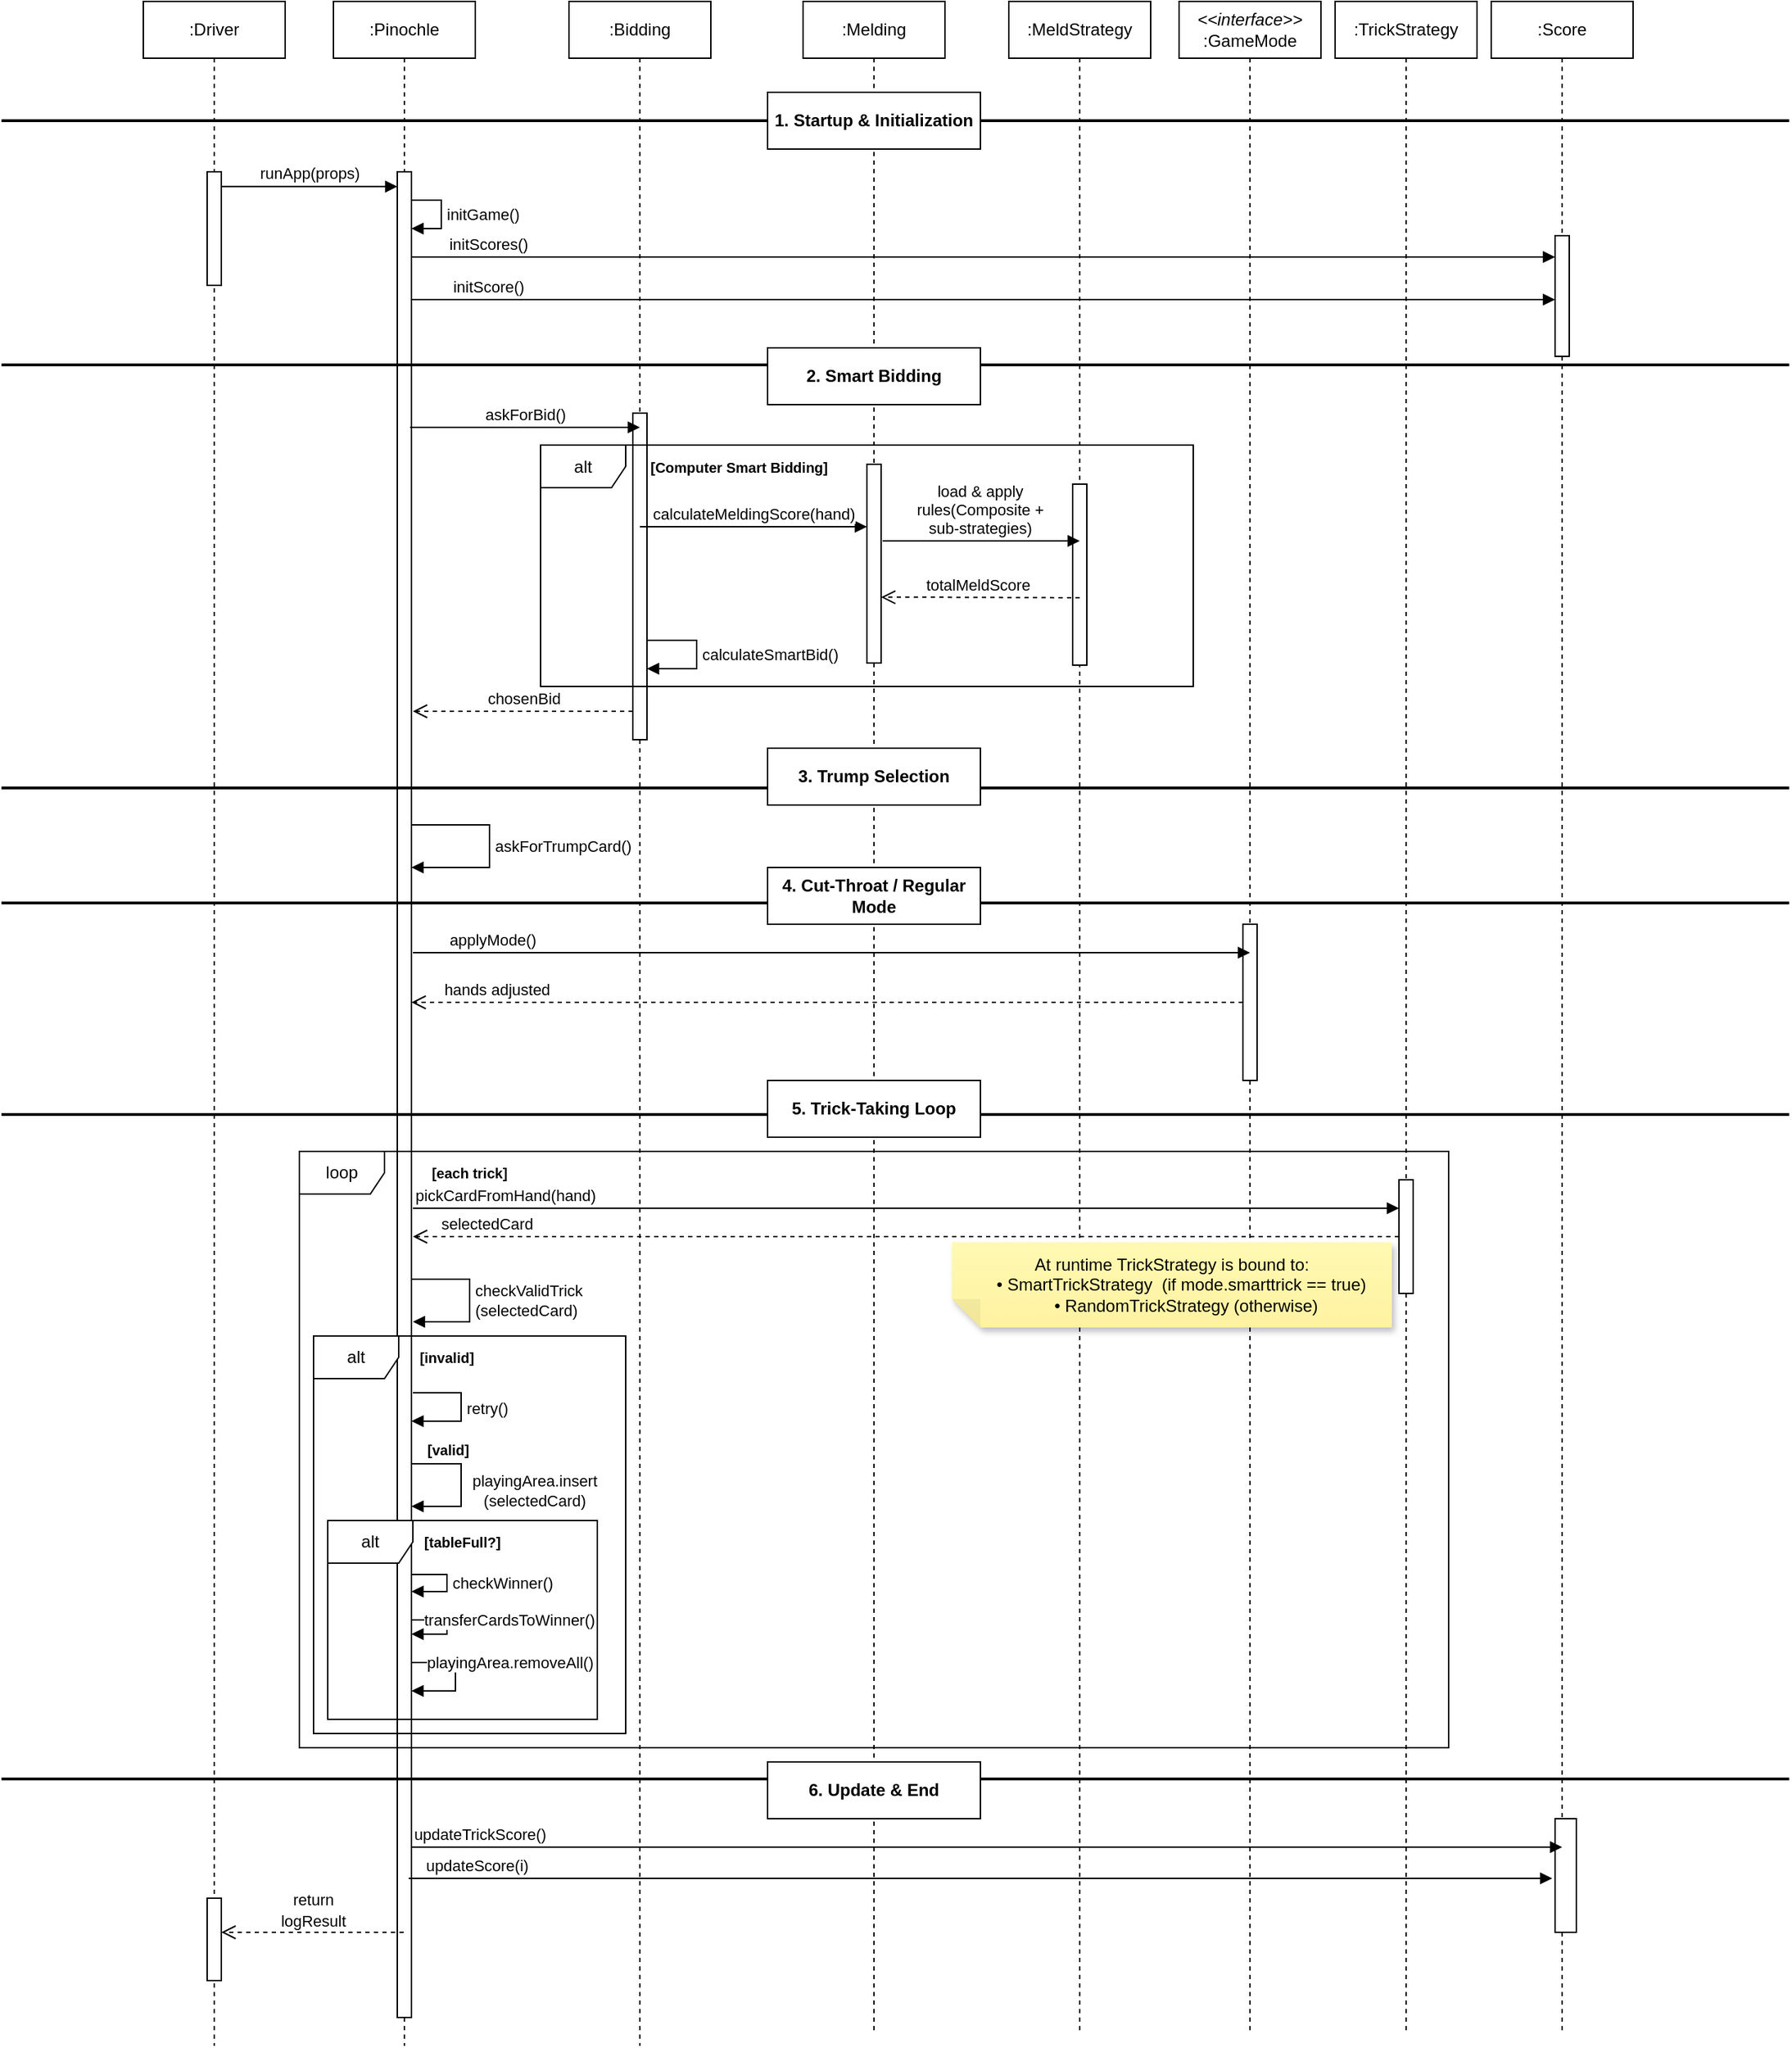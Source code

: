 <mxfile version="27.1.0">
  <diagram name="第 1 页" id="qucP125kRH2lfmhauCK5">
    <mxGraphModel dx="1427" dy="899" grid="1" gridSize="10" guides="1" tooltips="1" connect="1" arrows="1" fold="1" page="1" pageScale="1" pageWidth="2339" pageHeight="3300" math="0" shadow="0">
      <root>
        <mxCell id="0" />
        <mxCell id="1" parent="0" />
        <mxCell id="MW3apKYruLUqG9p78ODX-60" value=":Driver" style="shape=umlLifeline;perimeter=lifelinePerimeter;whiteSpace=wrap;html=1;container=1;dropTarget=0;collapsible=0;recursiveResize=0;outlineConnect=0;portConstraint=eastwest;newEdgeStyle={&quot;curved&quot;:0,&quot;rounded&quot;:0};" vertex="1" parent="1">
          <mxGeometry x="740" y="230" width="100" height="1440" as="geometry" />
        </mxCell>
        <mxCell id="MW3apKYruLUqG9p78ODX-61" value="" style="html=1;points=[[0,0,0,0,5],[0,1,0,0,-5],[1,0,0,0,5],[1,1,0,0,-5]];perimeter=orthogonalPerimeter;outlineConnect=0;targetShapes=umlLifeline;portConstraint=eastwest;newEdgeStyle={&quot;curved&quot;:0,&quot;rounded&quot;:0};" vertex="1" parent="MW3apKYruLUqG9p78ODX-60">
          <mxGeometry x="45" y="120" width="10" height="80" as="geometry" />
        </mxCell>
        <mxCell id="MW3apKYruLUqG9p78ODX-62" value="" style="html=1;points=[[0,0,0,0,5],[0,1,0,0,-5],[1,0,0,0,5],[1,1,0,0,-5]];perimeter=orthogonalPerimeter;outlineConnect=0;targetShapes=umlLifeline;portConstraint=eastwest;newEdgeStyle={&quot;curved&quot;:0,&quot;rounded&quot;:0};" vertex="1" parent="MW3apKYruLUqG9p78ODX-60">
          <mxGeometry x="45" y="1336" width="10" height="58" as="geometry" />
        </mxCell>
        <mxCell id="MW3apKYruLUqG9p78ODX-63" value=":Pinochle" style="shape=umlLifeline;perimeter=lifelinePerimeter;whiteSpace=wrap;html=1;container=1;dropTarget=0;collapsible=0;recursiveResize=0;outlineConnect=0;portConstraint=eastwest;newEdgeStyle={&quot;curved&quot;:0,&quot;rounded&quot;:0};" vertex="1" parent="1">
          <mxGeometry x="874" y="230" width="100" height="1440" as="geometry" />
        </mxCell>
        <mxCell id="MW3apKYruLUqG9p78ODX-64" value="" style="html=1;points=[[0,0,0,0,5],[0,1,0,0,-5],[1,0,0,0,5],[1,1,0,0,-5]];perimeter=orthogonalPerimeter;outlineConnect=0;targetShapes=umlLifeline;portConstraint=eastwest;newEdgeStyle={&quot;curved&quot;:0,&quot;rounded&quot;:0};" vertex="1" parent="MW3apKYruLUqG9p78ODX-63">
          <mxGeometry x="45" y="120" width="10" height="1300" as="geometry" />
        </mxCell>
        <mxCell id="MW3apKYruLUqG9p78ODX-65" value="askForTrumpCard()" style="html=1;align=left;spacingLeft=2;endArrow=block;rounded=0;edgeStyle=orthogonalEdgeStyle;curved=0;rounded=0;" edge="1" parent="MW3apKYruLUqG9p78ODX-63" source="MW3apKYruLUqG9p78ODX-64" target="MW3apKYruLUqG9p78ODX-64">
          <mxGeometry relative="1" as="geometry">
            <mxPoint x="60" y="580" as="sourcePoint" />
            <Array as="points">
              <mxPoint x="110" y="580" />
              <mxPoint x="110" y="610" />
            </Array>
            <mxPoint x="60" y="610" as="targetPoint" />
          </mxGeometry>
        </mxCell>
        <mxCell id="MW3apKYruLUqG9p78ODX-66" value="retry()" style="html=1;align=left;spacingLeft=2;endArrow=block;rounded=0;edgeStyle=orthogonalEdgeStyle;curved=0;rounded=0;" edge="1" parent="MW3apKYruLUqG9p78ODX-63" target="MW3apKYruLUqG9p78ODX-64">
          <mxGeometry relative="1" as="geometry">
            <mxPoint x="56" y="980" as="sourcePoint" />
            <Array as="points">
              <mxPoint x="90" y="980" />
              <mxPoint x="90" y="1000" />
            </Array>
            <mxPoint x="245.0" y="1020.0" as="targetPoint" />
          </mxGeometry>
        </mxCell>
        <mxCell id="MW3apKYruLUqG9p78ODX-67" value="" style="html=1;align=left;spacingLeft=2;endArrow=block;rounded=0;edgeStyle=orthogonalEdgeStyle;curved=0;rounded=0;" edge="1" parent="MW3apKYruLUqG9p78ODX-63" source="MW3apKYruLUqG9p78ODX-64" target="MW3apKYruLUqG9p78ODX-64">
          <mxGeometry x="-0.1" relative="1" as="geometry">
            <mxPoint x="120" y="1030" as="sourcePoint" />
            <Array as="points">
              <mxPoint x="90" y="1030" />
              <mxPoint x="90" y="1060" />
            </Array>
            <mxPoint x="110" y="1060" as="targetPoint" />
            <mxPoint as="offset" />
          </mxGeometry>
        </mxCell>
        <mxCell id="MW3apKYruLUqG9p78ODX-68" value="checkWinner()" style="html=1;align=left;spacingLeft=2;endArrow=block;rounded=0;edgeStyle=orthogonalEdgeStyle;curved=0;rounded=0;" edge="1" parent="MW3apKYruLUqG9p78ODX-63" source="MW3apKYruLUqG9p78ODX-64" target="MW3apKYruLUqG9p78ODX-64">
          <mxGeometry relative="1" as="geometry">
            <mxPoint x="98" y="1108" as="sourcePoint" />
            <Array as="points">
              <mxPoint x="80" y="1108" />
              <mxPoint x="80" y="1120" />
            </Array>
            <mxPoint x="103" y="1138.022" as="targetPoint" />
          </mxGeometry>
        </mxCell>
        <mxCell id="MW3apKYruLUqG9p78ODX-69" value="transferCardsToWinner()" style="html=1;align=left;spacingLeft=2;endArrow=block;rounded=0;edgeStyle=orthogonalEdgeStyle;curved=0;rounded=0;" edge="1" parent="MW3apKYruLUqG9p78ODX-63" source="MW3apKYruLUqG9p78ODX-64" target="MW3apKYruLUqG9p78ODX-64">
          <mxGeometry x="-0.833" relative="1" as="geometry">
            <mxPoint x="70" y="1130" as="sourcePoint" />
            <Array as="points">
              <mxPoint x="80" y="1140" />
              <mxPoint x="80" y="1150" />
            </Array>
            <mxPoint x="70" y="1150" as="targetPoint" />
            <mxPoint as="offset" />
          </mxGeometry>
        </mxCell>
        <mxCell id="MW3apKYruLUqG9p78ODX-70" value="playingArea.removeAll()" style="html=1;align=left;spacingLeft=2;endArrow=block;rounded=0;edgeStyle=orthogonalEdgeStyle;curved=0;rounded=0;" edge="1" parent="MW3apKYruLUqG9p78ODX-63" source="MW3apKYruLUqG9p78ODX-64" target="MW3apKYruLUqG9p78ODX-64">
          <mxGeometry x="-0.833" relative="1" as="geometry">
            <mxPoint x="70" y="1160" as="sourcePoint" />
            <Array as="points">
              <mxPoint x="86" y="1170" />
              <mxPoint x="86" y="1190" />
            </Array>
            <mxPoint x="70" y="1190" as="targetPoint" />
            <mxPoint as="offset" />
          </mxGeometry>
        </mxCell>
        <mxCell id="MW3apKYruLUqG9p78ODX-71" value="initGame()" style="html=1;align=left;spacingLeft=2;endArrow=block;rounded=0;edgeStyle=orthogonalEdgeStyle;curved=0;rounded=0;" edge="1" parent="MW3apKYruLUqG9p78ODX-63" source="MW3apKYruLUqG9p78ODX-64" target="MW3apKYruLUqG9p78ODX-64">
          <mxGeometry relative="1" as="geometry">
            <mxPoint x="-4" y="130" as="sourcePoint" />
            <Array as="points">
              <mxPoint x="76" y="140" />
              <mxPoint x="76" y="160" />
            </Array>
            <mxPoint x="-9" y="160.022" as="targetPoint" />
          </mxGeometry>
        </mxCell>
        <mxCell id="MW3apKYruLUqG9p78ODX-72" value=":Score" style="shape=umlLifeline;perimeter=lifelinePerimeter;whiteSpace=wrap;html=1;container=1;dropTarget=0;collapsible=0;recursiveResize=0;outlineConnect=0;portConstraint=eastwest;newEdgeStyle={&quot;curved&quot;:0,&quot;rounded&quot;:0};" vertex="1" parent="1">
          <mxGeometry x="1690" y="230" width="100" height="1430" as="geometry" />
        </mxCell>
        <mxCell id="MW3apKYruLUqG9p78ODX-73" value="" style="html=1;points=[[0,0,0,0,5],[0,1,0,0,-5],[1,0,0,0,5],[1,1,0,0,-5]];perimeter=orthogonalPerimeter;outlineConnect=0;targetShapes=umlLifeline;portConstraint=eastwest;newEdgeStyle={&quot;curved&quot;:0,&quot;rounded&quot;:0};" vertex="1" parent="MW3apKYruLUqG9p78ODX-72">
          <mxGeometry x="45" y="165" width="10" height="85" as="geometry" />
        </mxCell>
        <mxCell id="MW3apKYruLUqG9p78ODX-74" value="" style="html=1;points=[[0,0,0,0,5],[0,1,0,0,-5],[1,0,0,0,5],[1,1,0,0,-5]];perimeter=orthogonalPerimeter;outlineConnect=0;targetShapes=umlLifeline;portConstraint=eastwest;newEdgeStyle={&quot;curved&quot;:0,&quot;rounded&quot;:0};" vertex="1" parent="MW3apKYruLUqG9p78ODX-72">
          <mxGeometry x="45" y="1280" width="15" height="80" as="geometry" />
        </mxCell>
        <mxCell id="MW3apKYruLUqG9p78ODX-75" value=":Bidding" style="shape=umlLifeline;perimeter=lifelinePerimeter;whiteSpace=wrap;html=1;container=1;dropTarget=0;collapsible=0;recursiveResize=0;outlineConnect=0;portConstraint=eastwest;newEdgeStyle={&quot;curved&quot;:0,&quot;rounded&quot;:0};" vertex="1" parent="1">
          <mxGeometry x="1040" y="230" width="100" height="1440" as="geometry" />
        </mxCell>
        <mxCell id="MW3apKYruLUqG9p78ODX-76" value="" style="html=1;points=[[0,0,0,0,5],[0,1,0,0,-5],[1,0,0,0,5],[1,1,0,0,-5]];perimeter=orthogonalPerimeter;outlineConnect=0;targetShapes=umlLifeline;portConstraint=eastwest;newEdgeStyle={&quot;curved&quot;:0,&quot;rounded&quot;:0};" vertex="1" parent="MW3apKYruLUqG9p78ODX-75">
          <mxGeometry x="45" y="290" width="10" height="230" as="geometry" />
        </mxCell>
        <mxCell id="MW3apKYruLUqG9p78ODX-77" value="calculateSmartBid()" style="html=1;align=left;spacingLeft=2;endArrow=block;rounded=0;edgeStyle=orthogonalEdgeStyle;curved=0;rounded=0;" edge="1" parent="MW3apKYruLUqG9p78ODX-75" source="MW3apKYruLUqG9p78ODX-76" target="MW3apKYruLUqG9p78ODX-76">
          <mxGeometry relative="1" as="geometry">
            <mxPoint x="170" y="410" as="sourcePoint" />
            <Array as="points">
              <mxPoint x="90" y="450" />
              <mxPoint x="90" y="470" />
            </Array>
            <mxPoint x="175" y="440" as="targetPoint" />
          </mxGeometry>
        </mxCell>
        <mxCell id="MW3apKYruLUqG9p78ODX-78" value=":Melding" style="shape=umlLifeline;perimeter=lifelinePerimeter;whiteSpace=wrap;html=1;container=1;dropTarget=0;collapsible=0;recursiveResize=0;outlineConnect=0;portConstraint=eastwest;newEdgeStyle={&quot;curved&quot;:0,&quot;rounded&quot;:0};" vertex="1" parent="1">
          <mxGeometry x="1205" y="230" width="100" height="1430" as="geometry" />
        </mxCell>
        <mxCell id="MW3apKYruLUqG9p78ODX-79" value="" style="html=1;points=[[0,0,0,0,5],[0,1,0,0,-5],[1,0,0,0,5],[1,1,0,0,-5]];perimeter=orthogonalPerimeter;outlineConnect=0;targetShapes=umlLifeline;portConstraint=eastwest;newEdgeStyle={&quot;curved&quot;:0,&quot;rounded&quot;:0};" vertex="1" parent="MW3apKYruLUqG9p78ODX-78">
          <mxGeometry x="45" y="326" width="10" height="140" as="geometry" />
        </mxCell>
        <mxCell id="MW3apKYruLUqG9p78ODX-80" value=":MeldStrategy" style="shape=umlLifeline;perimeter=lifelinePerimeter;whiteSpace=wrap;html=1;container=1;dropTarget=0;collapsible=0;recursiveResize=0;outlineConnect=0;portConstraint=eastwest;newEdgeStyle={&quot;curved&quot;:0,&quot;rounded&quot;:0};" vertex="1" parent="1">
          <mxGeometry x="1350" y="230" width="100" height="1430" as="geometry" />
        </mxCell>
        <mxCell id="MW3apKYruLUqG9p78ODX-81" value="" style="html=1;points=[[0,0,0,0,5],[0,1,0,0,-5],[1,0,0,0,5],[1,1,0,0,-5]];perimeter=orthogonalPerimeter;outlineConnect=0;targetShapes=umlLifeline;portConstraint=eastwest;newEdgeStyle={&quot;curved&quot;:0,&quot;rounded&quot;:0};" vertex="1" parent="MW3apKYruLUqG9p78ODX-80">
          <mxGeometry x="45" y="340" width="10" height="127.5" as="geometry" />
        </mxCell>
        <mxCell id="MW3apKYruLUqG9p78ODX-82" value="&lt;div&gt;&lt;i&gt;&amp;lt;&amp;lt;interface&amp;gt;&amp;gt;&lt;/i&gt;&lt;/div&gt;:GameMode" style="shape=umlLifeline;perimeter=lifelinePerimeter;whiteSpace=wrap;html=1;container=1;dropTarget=0;collapsible=0;recursiveResize=0;outlineConnect=0;portConstraint=eastwest;newEdgeStyle={&quot;curved&quot;:0,&quot;rounded&quot;:0};" vertex="1" parent="1">
          <mxGeometry x="1470" y="230" width="100" height="1430" as="geometry" />
        </mxCell>
        <mxCell id="MW3apKYruLUqG9p78ODX-83" value="" style="html=1;points=[[0,0,0,0,5],[0,1,0,0,-5],[1,0,0,0,5],[1,1,0,0,-5]];perimeter=orthogonalPerimeter;outlineConnect=0;targetShapes=umlLifeline;portConstraint=eastwest;newEdgeStyle={&quot;curved&quot;:0,&quot;rounded&quot;:0};" vertex="1" parent="MW3apKYruLUqG9p78ODX-82">
          <mxGeometry x="45" y="650" width="10" height="110" as="geometry" />
        </mxCell>
        <mxCell id="MW3apKYruLUqG9p78ODX-84" value=":TrickStrategy" style="shape=umlLifeline;perimeter=lifelinePerimeter;whiteSpace=wrap;html=1;container=1;dropTarget=0;collapsible=0;recursiveResize=0;outlineConnect=0;portConstraint=eastwest;newEdgeStyle={&quot;curved&quot;:0,&quot;rounded&quot;:0};" vertex="1" parent="1">
          <mxGeometry x="1580" y="230" width="100" height="1430" as="geometry" />
        </mxCell>
        <mxCell id="MW3apKYruLUqG9p78ODX-85" value="" style="html=1;points=[[0,0,0,0,5],[0,1,0,0,-5],[1,0,0,0,5],[1,1,0,0,-5]];perimeter=orthogonalPerimeter;outlineConnect=0;targetShapes=umlLifeline;portConstraint=eastwest;newEdgeStyle={&quot;curved&quot;:0,&quot;rounded&quot;:0};" vertex="1" parent="MW3apKYruLUqG9p78ODX-84">
          <mxGeometry x="45" y="830" width="10" height="80" as="geometry" />
        </mxCell>
        <mxCell id="MW3apKYruLUqG9p78ODX-86" value="runApp(props)" style="html=1;verticalAlign=bottom;endArrow=block;curved=0;rounded=0;entryX=0;entryY=0.008;entryDx=0;entryDy=0;entryPerimeter=0;" edge="1" parent="1" source="MW3apKYruLUqG9p78ODX-61" target="MW3apKYruLUqG9p78ODX-64">
          <mxGeometry width="80" relative="1" as="geometry">
            <mxPoint x="800" y="360" as="sourcePoint" />
            <mxPoint x="910.0" y="359.05" as="targetPoint" />
            <Array as="points" />
          </mxGeometry>
        </mxCell>
        <mxCell id="MW3apKYruLUqG9p78ODX-87" value="initScores()" style="html=1;verticalAlign=bottom;endArrow=block;curved=0;rounded=0;" edge="1" parent="1" source="MW3apKYruLUqG9p78ODX-64" target="MW3apKYruLUqG9p78ODX-73">
          <mxGeometry x="-0.866" width="80" relative="1" as="geometry">
            <mxPoint x="1020" y="450" as="sourcePoint" />
            <mxPoint x="1100" y="450" as="targetPoint" />
            <Array as="points">
              <mxPoint x="980" y="410" />
            </Array>
            <mxPoint as="offset" />
          </mxGeometry>
        </mxCell>
        <mxCell id="MW3apKYruLUqG9p78ODX-88" value="initScore()" style="html=1;verticalAlign=bottom;endArrow=block;curved=0;rounded=0;" edge="1" parent="1" source="MW3apKYruLUqG9p78ODX-64" target="MW3apKYruLUqG9p78ODX-73">
          <mxGeometry x="-0.866" width="80" relative="1" as="geometry">
            <mxPoint x="870" y="440" as="sourcePoint" />
            <mxPoint x="2133" y="440" as="targetPoint" />
            <Array as="points">
              <mxPoint x="975" y="440" />
            </Array>
            <mxPoint as="offset" />
          </mxGeometry>
        </mxCell>
        <mxCell id="MW3apKYruLUqG9p78ODX-89" value="" style="line;strokeWidth=2;fillColor=none;align=left;verticalAlign=middle;spacingTop=-1;spacingLeft=3;spacingRight=3;rotatable=0;labelPosition=right;points=[];portConstraint=eastwest;strokeColor=inherit;" vertex="1" parent="1">
          <mxGeometry x="640" y="310" width="1260" height="8" as="geometry" />
        </mxCell>
        <mxCell id="MW3apKYruLUqG9p78ODX-90" value="1. Startup &amp;amp; Initialization" style="html=1;whiteSpace=wrap;fontStyle=1" vertex="1" parent="1">
          <mxGeometry x="1180" y="294" width="150" height="40" as="geometry" />
        </mxCell>
        <mxCell id="MW3apKYruLUqG9p78ODX-91" value="askForBid()" style="html=1;verticalAlign=bottom;endArrow=block;curved=0;rounded=0;" edge="1" parent="1">
          <mxGeometry width="80" relative="1" as="geometry">
            <mxPoint x="928" y="530" as="sourcePoint" />
            <mxPoint x="1090" y="530" as="targetPoint" />
          </mxGeometry>
        </mxCell>
        <mxCell id="MW3apKYruLUqG9p78ODX-92" value="alt" style="shape=umlFrame;whiteSpace=wrap;html=1;pointerEvents=0;" vertex="1" parent="1">
          <mxGeometry x="1020" y="542.5" width="460" height="170" as="geometry" />
        </mxCell>
        <mxCell id="MW3apKYruLUqG9p78ODX-93" value="[Computer Smart Bidding]" style="text;html=1;align=center;verticalAlign=middle;whiteSpace=wrap;rounded=0;fontSize=10;fontStyle=1" vertex="1" parent="1">
          <mxGeometry x="1090" y="542.5" width="140" height="30" as="geometry" />
        </mxCell>
        <mxCell id="MW3apKYruLUqG9p78ODX-94" value="calculateMeldingScore(hand)" style="html=1;verticalAlign=bottom;endArrow=block;curved=0;rounded=0;exitX=0.5;exitY=0.348;exitDx=0;exitDy=0;exitPerimeter=0;" edge="1" parent="1" source="MW3apKYruLUqG9p78ODX-76">
          <mxGeometry width="80" relative="1" as="geometry">
            <mxPoint x="1100" y="600" as="sourcePoint" />
            <mxPoint x="1250" y="600" as="targetPoint" />
          </mxGeometry>
        </mxCell>
        <mxCell id="MW3apKYruLUqG9p78ODX-95" value="" style="html=1;verticalAlign=bottom;endArrow=block;curved=0;rounded=0;" edge="1" parent="1">
          <mxGeometry x="-0.002" width="80" relative="1" as="geometry">
            <mxPoint x="1261" y="610" as="sourcePoint" />
            <mxPoint x="1400" y="610" as="targetPoint" />
            <mxPoint as="offset" />
          </mxGeometry>
        </mxCell>
        <mxCell id="MW3apKYruLUqG9p78ODX-96" value="load &amp;amp; apply rules(Composite + sub-strategies)" style="text;html=1;align=center;verticalAlign=middle;whiteSpace=wrap;rounded=0;fontSize=11;" vertex="1" parent="1">
          <mxGeometry x="1280" y="572.5" width="100" height="30" as="geometry" />
        </mxCell>
        <mxCell id="MW3apKYruLUqG9p78ODX-97" value="totalMeldScore" style="html=1;verticalAlign=bottom;endArrow=open;dashed=1;endSize=8;curved=0;rounded=0;" edge="1" parent="1">
          <mxGeometry x="0.03" relative="1" as="geometry">
            <mxPoint x="1400" y="650" as="sourcePoint" />
            <mxPoint x="1260" y="649.66" as="targetPoint" />
            <Array as="points">
              <mxPoint x="1300" y="649.66" />
            </Array>
            <mxPoint as="offset" />
          </mxGeometry>
        </mxCell>
        <mxCell id="MW3apKYruLUqG9p78ODX-98" value="chosenBid" style="html=1;verticalAlign=bottom;endArrow=open;dashed=1;endSize=8;curved=0;rounded=0;" edge="1" parent="1" source="MW3apKYruLUqG9p78ODX-76">
          <mxGeometry relative="1" as="geometry">
            <mxPoint x="1040" y="730" as="sourcePoint" />
            <mxPoint x="930" y="730" as="targetPoint" />
          </mxGeometry>
        </mxCell>
        <mxCell id="MW3apKYruLUqG9p78ODX-99" value="applyMode()" style="html=1;verticalAlign=bottom;endArrow=block;curved=0;rounded=0;" edge="1" parent="1">
          <mxGeometry x="-0.81" width="80" relative="1" as="geometry">
            <mxPoint x="930" y="900" as="sourcePoint" />
            <mxPoint x="1520" y="900" as="targetPoint" />
            <mxPoint as="offset" />
          </mxGeometry>
        </mxCell>
        <mxCell id="MW3apKYruLUqG9p78ODX-100" value="hands adjusted" style="html=1;verticalAlign=bottom;endArrow=open;dashed=1;endSize=8;curved=0;rounded=0;" edge="1" parent="1" source="MW3apKYruLUqG9p78ODX-83" target="MW3apKYruLUqG9p78ODX-64">
          <mxGeometry x="0.797" relative="1" as="geometry">
            <mxPoint x="940" y="940" as="sourcePoint" />
            <mxPoint x="870" y="940" as="targetPoint" />
            <mxPoint as="offset" />
          </mxGeometry>
        </mxCell>
        <mxCell id="MW3apKYruLUqG9p78ODX-101" value="" style="line;strokeWidth=2;fillColor=none;align=left;verticalAlign=middle;spacingTop=-1;spacingLeft=3;spacingRight=3;rotatable=0;labelPosition=right;points=[];portConstraint=eastwest;strokeColor=inherit;" vertex="1" parent="1">
          <mxGeometry x="640" y="482" width="1260" height="8" as="geometry" />
        </mxCell>
        <mxCell id="MW3apKYruLUqG9p78ODX-102" value="2. Smart Bidding" style="html=1;whiteSpace=wrap;fontStyle=1" vertex="1" parent="1">
          <mxGeometry x="1180" y="474" width="150" height="40" as="geometry" />
        </mxCell>
        <mxCell id="MW3apKYruLUqG9p78ODX-103" value="" style="line;strokeWidth=2;fillColor=none;align=left;verticalAlign=middle;spacingTop=-1;spacingLeft=3;spacingRight=3;rotatable=0;labelPosition=right;points=[];portConstraint=eastwest;strokeColor=inherit;fontStyle=1" vertex="1" parent="1">
          <mxGeometry x="640" y="780" width="1260" height="8" as="geometry" />
        </mxCell>
        <mxCell id="MW3apKYruLUqG9p78ODX-104" value="3. Trump Selection" style="html=1;whiteSpace=wrap;fontStyle=1" vertex="1" parent="1">
          <mxGeometry x="1180" y="756" width="150" height="40" as="geometry" />
        </mxCell>
        <mxCell id="MW3apKYruLUqG9p78ODX-105" value="" style="line;strokeWidth=2;fillColor=none;align=left;verticalAlign=middle;spacingTop=-1;spacingLeft=3;spacingRight=3;rotatable=0;labelPosition=right;points=[];portConstraint=eastwest;strokeColor=inherit;" vertex="1" parent="1">
          <mxGeometry x="640" y="861" width="1260" height="8" as="geometry" />
        </mxCell>
        <mxCell id="MW3apKYruLUqG9p78ODX-106" value="4. Cut-Throat / Regular Mode" style="html=1;whiteSpace=wrap;fontStyle=1" vertex="1" parent="1">
          <mxGeometry x="1180" y="840" width="150" height="40" as="geometry" />
        </mxCell>
        <mxCell id="MW3apKYruLUqG9p78ODX-107" value="" style="line;strokeWidth=2;fillColor=none;align=left;verticalAlign=middle;spacingTop=-1;spacingLeft=3;spacingRight=3;rotatable=0;labelPosition=right;points=[];portConstraint=eastwest;strokeColor=inherit;" vertex="1" parent="1">
          <mxGeometry x="640" y="1010" width="1260" height="8" as="geometry" />
        </mxCell>
        <mxCell id="MW3apKYruLUqG9p78ODX-108" value="5. Trick-Taking Loop" style="html=1;whiteSpace=wrap;fontStyle=1" vertex="1" parent="1">
          <mxGeometry x="1180" y="990" width="150" height="40" as="geometry" />
        </mxCell>
        <mxCell id="MW3apKYruLUqG9p78ODX-109" value="loop" style="shape=umlFrame;whiteSpace=wrap;html=1;pointerEvents=0;" vertex="1" parent="1">
          <mxGeometry x="850" y="1040" width="810" height="420" as="geometry" />
        </mxCell>
        <mxCell id="MW3apKYruLUqG9p78ODX-110" value="[each trick]" style="text;html=1;align=center;verticalAlign=middle;whiteSpace=wrap;rounded=0;fontSize=10;fontStyle=1" vertex="1" parent="1">
          <mxGeometry x="920" y="1040" width="100" height="30" as="geometry" />
        </mxCell>
        <mxCell id="MW3apKYruLUqG9p78ODX-111" value="pickCardFromHand(hand)" style="html=1;verticalAlign=bottom;endArrow=block;curved=0;rounded=0;" edge="1" parent="1" target="MW3apKYruLUqG9p78ODX-85">
          <mxGeometry x="-0.814" width="80" relative="1" as="geometry">
            <mxPoint x="930" y="1080" as="sourcePoint" />
            <mxPoint x="1670" y="1079.57" as="targetPoint" />
            <mxPoint as="offset" />
          </mxGeometry>
        </mxCell>
        <mxCell id="MW3apKYruLUqG9p78ODX-112" value="selectedCard" style="html=1;verticalAlign=bottom;endArrow=open;dashed=1;endSize=8;curved=0;rounded=0;" edge="1" parent="1" source="MW3apKYruLUqG9p78ODX-85">
          <mxGeometry x="0.852" relative="1" as="geometry">
            <mxPoint x="1550" y="1100" as="sourcePoint" />
            <mxPoint x="930" y="1100" as="targetPoint" />
            <mxPoint as="offset" />
          </mxGeometry>
        </mxCell>
        <mxCell id="MW3apKYruLUqG9p78ODX-113" value="checkValidTrick&lt;div&gt;(selectedCard)&lt;/div&gt;" style="html=1;align=left;spacingLeft=2;endArrow=block;rounded=0;edgeStyle=orthogonalEdgeStyle;curved=0;rounded=0;" edge="1" parent="1" source="MW3apKYruLUqG9p78ODX-64">
          <mxGeometry relative="1" as="geometry">
            <mxPoint x="1110" y="1130" as="sourcePoint" />
            <Array as="points">
              <mxPoint x="970" y="1130" />
              <mxPoint x="970" y="1160" />
            </Array>
            <mxPoint x="930" y="1160" as="targetPoint" />
            <mxPoint as="offset" />
          </mxGeometry>
        </mxCell>
        <mxCell id="MW3apKYruLUqG9p78ODX-114" value="alt" style="shape=umlFrame;whiteSpace=wrap;html=1;pointerEvents=0;" vertex="1" parent="1">
          <mxGeometry x="860" y="1170" width="220" height="280" as="geometry" />
        </mxCell>
        <mxCell id="MW3apKYruLUqG9p78ODX-115" value="[invalid]" style="text;html=1;align=center;verticalAlign=middle;whiteSpace=wrap;rounded=0;fontSize=10;fontStyle=1" vertex="1" parent="1">
          <mxGeometry x="920" y="1170" width="68" height="30" as="geometry" />
        </mxCell>
        <mxCell id="MW3apKYruLUqG9p78ODX-116" value="[valid]" style="text;html=1;align=center;verticalAlign=middle;whiteSpace=wrap;rounded=0;fontSize=10;fontStyle=1" vertex="1" parent="1">
          <mxGeometry x="931" y="1235" width="48" height="30" as="geometry" />
        </mxCell>
        <mxCell id="MW3apKYruLUqG9p78ODX-117" value="playingA&lt;span style=&quot;background-color: transparent; color: light-dark(rgb(0, 0, 0), rgb(255, 255, 255));&quot;&gt;rea.insert&lt;/span&gt;&lt;div&gt;&lt;span style=&quot;background-color: transparent; color: light-dark(rgb(0, 0, 0), rgb(255, 255, 255));&quot;&gt;(selectedCard)&lt;/span&gt;&lt;/div&gt;" style="text;html=1;align=center;verticalAlign=middle;whiteSpace=wrap;rounded=0;fontSize=11;" vertex="1" parent="1">
          <mxGeometry x="960" y="1264" width="112" height="30" as="geometry" />
        </mxCell>
        <mxCell id="MW3apKYruLUqG9p78ODX-118" value="alt" style="shape=umlFrame;whiteSpace=wrap;html=1;pointerEvents=0;" vertex="1" parent="1">
          <mxGeometry x="870" y="1300" width="190" height="140" as="geometry" />
        </mxCell>
        <mxCell id="MW3apKYruLUqG9p78ODX-119" value="[tableFull?]" style="text;html=1;align=center;verticalAlign=middle;whiteSpace=wrap;rounded=0;fontSize=10;fontStyle=1" vertex="1" parent="1">
          <mxGeometry x="931" y="1300" width="68" height="30" as="geometry" />
        </mxCell>
        <mxCell id="MW3apKYruLUqG9p78ODX-120" value="" style="line;strokeWidth=2;fillColor=none;align=left;verticalAlign=middle;spacingTop=-1;spacingLeft=3;spacingRight=3;rotatable=0;labelPosition=right;points=[];portConstraint=eastwest;strokeColor=inherit;" vertex="1" parent="1">
          <mxGeometry x="640" y="1478" width="1260" height="8" as="geometry" />
        </mxCell>
        <mxCell id="MW3apKYruLUqG9p78ODX-121" value="6. Update &amp;amp; End" style="html=1;whiteSpace=wrap;fontStyle=1" vertex="1" parent="1">
          <mxGeometry x="1180" y="1470" width="150" height="40" as="geometry" />
        </mxCell>
        <mxCell id="MW3apKYruLUqG9p78ODX-122" value="updateTrickScore()" style="html=1;verticalAlign=bottom;endArrow=block;curved=0;rounded=0;" edge="1" parent="1" source="MW3apKYruLUqG9p78ODX-64">
          <mxGeometry x="-0.882" width="80" relative="1" as="geometry">
            <mxPoint x="870" y="1530" as="sourcePoint" />
            <mxPoint x="1740" y="1530" as="targetPoint" />
            <mxPoint as="offset" />
          </mxGeometry>
        </mxCell>
        <mxCell id="MW3apKYruLUqG9p78ODX-123" value="updateScore(i)" style="html=1;verticalAlign=bottom;endArrow=block;curved=0;rounded=0;" edge="1" parent="1">
          <mxGeometry x="-0.882" width="80" relative="1" as="geometry">
            <mxPoint x="927" y="1552" as="sourcePoint" />
            <mxPoint x="1733" y="1552" as="targetPoint" />
            <mxPoint as="offset" />
          </mxGeometry>
        </mxCell>
        <mxCell id="MW3apKYruLUqG9p78ODX-124" value="&lt;div&gt;At runtime TrickStrategy is bound to:&lt;/div&gt;&lt;div&gt;&amp;nbsp; &amp;nbsp; &amp;nbsp; • SmartTrickStrategy&amp;nbsp; (if mode.smarttrick == true)&amp;nbsp;&amp;nbsp;&lt;/div&gt;&lt;div&gt;&amp;nbsp; &amp;nbsp; &amp;nbsp; • RandomTrickStrategy (otherwise)&lt;/div&gt;" style="shape=note;whiteSpace=wrap;html=1;backgroundOutline=1;fontColor=#000000;darkOpacity=0.05;fillColor=#FFF9B2;strokeColor=none;fillStyle=solid;direction=west;gradientDirection=north;gradientColor=#FFF2A1;shadow=1;size=20;pointerEvents=1;" vertex="1" parent="1">
          <mxGeometry x="1310" y="1104" width="310" height="60" as="geometry" />
        </mxCell>
        <mxCell id="MW3apKYruLUqG9p78ODX-125" value="" style="html=1;verticalAlign=bottom;endArrow=open;dashed=1;endSize=8;curved=0;rounded=0;" edge="1" parent="1" source="MW3apKYruLUqG9p78ODX-63" target="MW3apKYruLUqG9p78ODX-62">
          <mxGeometry x="-0.003" y="2" relative="1" as="geometry">
            <mxPoint x="860" y="1588" as="sourcePoint" />
            <mxPoint x="740" y="1590" as="targetPoint" />
            <mxPoint as="offset" />
            <Array as="points">
              <mxPoint x="860" y="1590" />
            </Array>
          </mxGeometry>
        </mxCell>
        <mxCell id="MW3apKYruLUqG9p78ODX-126" value="&lt;span style=&quot;font-size: 11px; text-wrap-mode: nowrap; background-color: rgb(255, 255, 255);&quot;&gt;return logResult&lt;/span&gt;" style="text;html=1;align=center;verticalAlign=middle;whiteSpace=wrap;rounded=0;" vertex="1" parent="1">
          <mxGeometry x="830" y="1559" width="60" height="30" as="geometry" />
        </mxCell>
      </root>
    </mxGraphModel>
  </diagram>
</mxfile>
